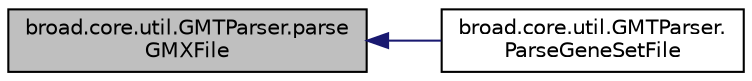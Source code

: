 digraph "broad.core.util.GMTParser.parseGMXFile"
{
  edge [fontname="Helvetica",fontsize="10",labelfontname="Helvetica",labelfontsize="10"];
  node [fontname="Helvetica",fontsize="10",shape=record];
  rankdir="LR";
  Node1 [label="broad.core.util.GMTParser.parse\lGMXFile",height=0.2,width=0.4,color="black", fillcolor="grey75", style="filled" fontcolor="black"];
  Node1 -> Node2 [dir="back",color="midnightblue",fontsize="10",style="solid"];
  Node2 [label="broad.core.util.GMTParser.\lParseGeneSetFile",height=0.2,width=0.4,color="black", fillcolor="white", style="filled",URL="$classbroad_1_1core_1_1util_1_1_g_m_t_parser.html#ada90335b04f8b5cbf626bac3242f5698"];
}

